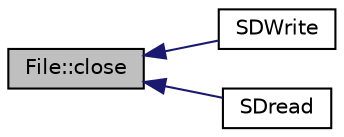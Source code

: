 digraph "File::close"
{
  edge [fontname="Helvetica",fontsize="10",labelfontname="Helvetica",labelfontsize="10"];
  node [fontname="Helvetica",fontsize="10",shape=record];
  rankdir="LR";
  Node1 [label="File::close",height=0.2,width=0.4,color="black", fillcolor="grey75", style="filled", fontcolor="black"];
  Node1 -> Node2 [dir="back",color="midnightblue",fontsize="10",style="solid",fontname="Helvetica"];
  Node2 [label="SDWrite",height=0.2,width=0.4,color="black", fillcolor="white", style="filled",URL="$_s_dcard__driver_8h.html#a2286785ccb3c7d17979a7b718b40061a"];
  Node1 -> Node3 [dir="back",color="midnightblue",fontsize="10",style="solid",fontname="Helvetica"];
  Node3 [label="SDread",height=0.2,width=0.4,color="black", fillcolor="white", style="filled",URL="$_s_dcard__driver_8h.html#ae25c95c757003a1f2daacee7dae07105"];
}
